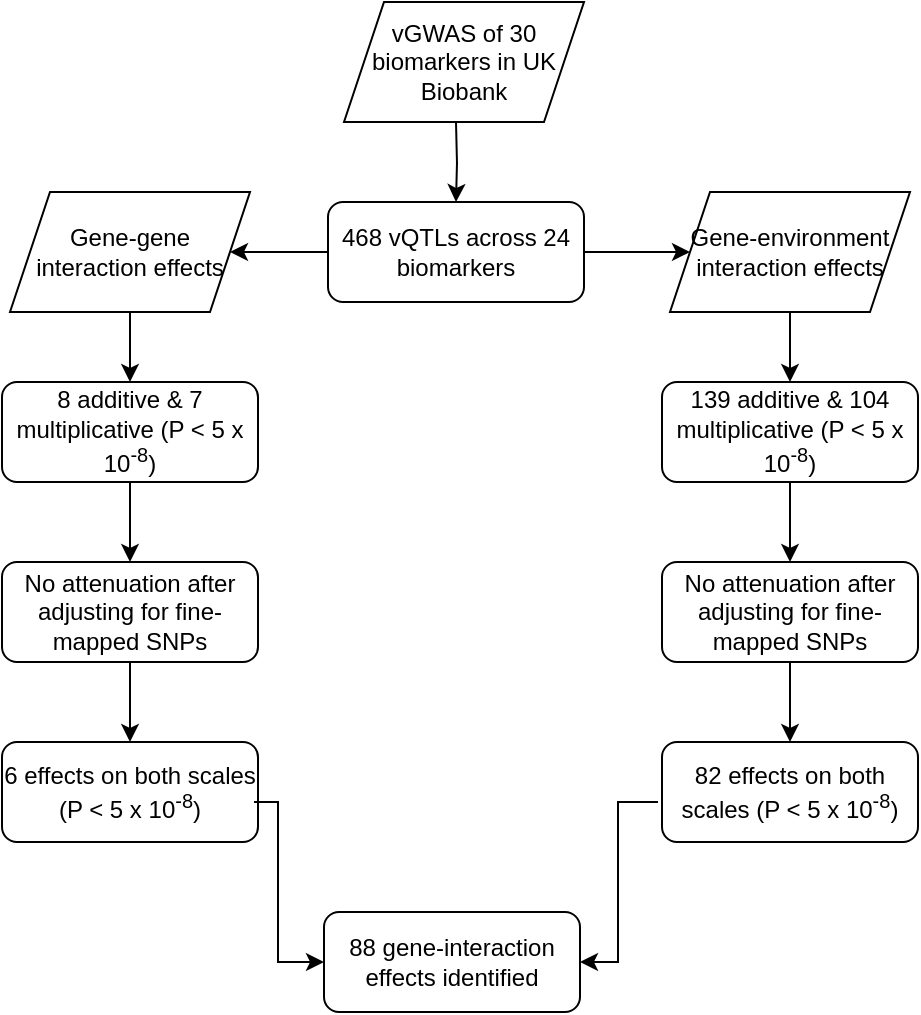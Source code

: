 <mxfile version="14.1.8" type="device"><diagram id="C5RBs43oDa-KdzZeNtuy" name="Page-1"><mxGraphModel dx="946" dy="680" grid="1" gridSize="10" guides="1" tooltips="1" connect="1" arrows="1" fold="1" page="1" pageScale="1" pageWidth="827" pageHeight="1169" math="0" shadow="0"><root><mxCell id="WIyWlLk6GJQsqaUBKTNV-0"/><mxCell id="WIyWlLk6GJQsqaUBKTNV-1" parent="WIyWlLk6GJQsqaUBKTNV-0"/><mxCell id="9h4LxpxPoOwC8ygqIhdZ-1" value="" style="edgeStyle=orthogonalEdgeStyle;rounded=0;orthogonalLoop=1;jettySize=auto;html=1;" parent="WIyWlLk6GJQsqaUBKTNV-1" edge="1"><mxGeometry relative="1" as="geometry"><mxPoint x="412" y="100" as="targetPoint"/><mxPoint x="412" y="60" as="sourcePoint"/></mxGeometry></mxCell><mxCell id="N2D9HyHjtGOQBH1ScrSV-3" style="edgeStyle=orthogonalEdgeStyle;rounded=0;orthogonalLoop=1;jettySize=auto;html=1;exitX=1;exitY=0.5;exitDx=0;exitDy=0;entryX=0;entryY=0.5;entryDx=0;entryDy=0;" parent="WIyWlLk6GJQsqaUBKTNV-1" source="N2D9HyHjtGOQBH1ScrSV-0" target="ZyxKb0MDO7feKRZj4OXg-4" edge="1"><mxGeometry relative="1" as="geometry"><mxPoint x="515" y="125" as="targetPoint"/></mxGeometry></mxCell><mxCell id="N2D9HyHjtGOQBH1ScrSV-11" value="" style="edgeStyle=orthogonalEdgeStyle;rounded=0;orthogonalLoop=1;jettySize=auto;html=1;entryX=1;entryY=0.5;entryDx=0;entryDy=0;" parent="WIyWlLk6GJQsqaUBKTNV-1" source="N2D9HyHjtGOQBH1ScrSV-0" target="ZyxKb0MDO7feKRZj4OXg-3" edge="1"><mxGeometry relative="1" as="geometry"><mxPoint x="313" y="125" as="targetPoint"/></mxGeometry></mxCell><mxCell id="N2D9HyHjtGOQBH1ScrSV-0" value="468 vQTLs across 24 biomarkers" style="rounded=1;whiteSpace=wrap;html=1;fontSize=12;glass=0;strokeWidth=1;shadow=0;" parent="WIyWlLk6GJQsqaUBKTNV-1" vertex="1"><mxGeometry x="348" y="100" width="128" height="50" as="geometry"/></mxCell><mxCell id="N2D9HyHjtGOQBH1ScrSV-5" value="" style="edgeStyle=orthogonalEdgeStyle;rounded=0;orthogonalLoop=1;jettySize=auto;html=1;exitX=0.5;exitY=1;exitDx=0;exitDy=0;" parent="WIyWlLk6GJQsqaUBKTNV-1" source="ZyxKb0MDO7feKRZj4OXg-4" target="N2D9HyHjtGOQBH1ScrSV-4" edge="1"><mxGeometry relative="1" as="geometry"><mxPoint x="579" y="150" as="sourcePoint"/></mxGeometry></mxCell><mxCell id="N2D9HyHjtGOQBH1ScrSV-7" value="" style="edgeStyle=orthogonalEdgeStyle;rounded=0;orthogonalLoop=1;jettySize=auto;html=1;" parent="WIyWlLk6GJQsqaUBKTNV-1" source="N2D9HyHjtGOQBH1ScrSV-4" edge="1"><mxGeometry relative="1" as="geometry"><mxPoint x="579" y="280" as="targetPoint"/></mxGeometry></mxCell><mxCell id="N2D9HyHjtGOQBH1ScrSV-4" value="139 additive &amp;amp; 104 multiplicative (P &amp;lt; 5 x 10&lt;sup&gt;-8&lt;/sup&gt;)" style="rounded=1;whiteSpace=wrap;html=1;fontSize=12;glass=0;strokeWidth=1;shadow=0;" parent="WIyWlLk6GJQsqaUBKTNV-1" vertex="1"><mxGeometry x="515" y="190" width="128" height="50" as="geometry"/></mxCell><mxCell id="N2D9HyHjtGOQBH1ScrSV-18" value="" style="edgeStyle=orthogonalEdgeStyle;rounded=0;orthogonalLoop=1;jettySize=auto;html=1;exitX=0.5;exitY=1;exitDx=0;exitDy=0;" parent="WIyWlLk6GJQsqaUBKTNV-1" source="ZyxKb0MDO7feKRZj4OXg-3" target="N2D9HyHjtGOQBH1ScrSV-17" edge="1"><mxGeometry relative="1" as="geometry"><mxPoint x="249" y="150" as="sourcePoint"/></mxGeometry></mxCell><mxCell id="N2D9HyHjtGOQBH1ScrSV-13" value="82 effects on both scales (P &amp;lt; 5 x 10&lt;sup&gt;-8&lt;/sup&gt;)" style="rounded=1;whiteSpace=wrap;html=1;fontSize=12;glass=0;strokeWidth=1;shadow=0;" parent="WIyWlLk6GJQsqaUBKTNV-1" vertex="1"><mxGeometry x="515" y="370" width="128" height="50" as="geometry"/></mxCell><mxCell id="N2D9HyHjtGOQBH1ScrSV-31" style="edgeStyle=orthogonalEdgeStyle;rounded=0;orthogonalLoop=1;jettySize=auto;html=1;entryX=1;entryY=0.5;entryDx=0;entryDy=0;" parent="WIyWlLk6GJQsqaUBKTNV-1" target="N2D9HyHjtGOQBH1ScrSV-26" edge="1"><mxGeometry relative="1" as="geometry"><Array as="points"><mxPoint x="493" y="400"/><mxPoint x="493" y="480"/></Array><mxPoint x="513" y="400" as="sourcePoint"/></mxGeometry></mxCell><mxCell id="N2D9HyHjtGOQBH1ScrSV-16" value="" style="edgeStyle=orthogonalEdgeStyle;rounded=0;orthogonalLoop=1;jettySize=auto;html=1;" parent="WIyWlLk6GJQsqaUBKTNV-1" source="N2D9HyHjtGOQBH1ScrSV-15" target="N2D9HyHjtGOQBH1ScrSV-13" edge="1"><mxGeometry relative="1" as="geometry"/></mxCell><mxCell id="N2D9HyHjtGOQBH1ScrSV-15" value="No attenuation after adjusting for fine-mapped SNPs" style="rounded=1;whiteSpace=wrap;html=1;fontSize=12;glass=0;strokeWidth=1;shadow=0;" parent="WIyWlLk6GJQsqaUBKTNV-1" vertex="1"><mxGeometry x="515" y="280" width="128" height="50" as="geometry"/></mxCell><mxCell id="N2D9HyHjtGOQBH1ScrSV-20" value="" style="edgeStyle=orthogonalEdgeStyle;rounded=0;orthogonalLoop=1;jettySize=auto;html=1;" parent="WIyWlLk6GJQsqaUBKTNV-1" source="N2D9HyHjtGOQBH1ScrSV-17" target="N2D9HyHjtGOQBH1ScrSV-19" edge="1"><mxGeometry relative="1" as="geometry"/></mxCell><mxCell id="N2D9HyHjtGOQBH1ScrSV-17" value="8 additive &amp;amp; 7 multiplicative (P &amp;lt; 5 x 10&lt;sup&gt;-8&lt;/sup&gt;)" style="rounded=1;whiteSpace=wrap;html=1;fontSize=12;glass=0;strokeWidth=1;shadow=0;" parent="WIyWlLk6GJQsqaUBKTNV-1" vertex="1"><mxGeometry x="185" y="190" width="128" height="50" as="geometry"/></mxCell><mxCell id="N2D9HyHjtGOQBH1ScrSV-23" value="" style="edgeStyle=orthogonalEdgeStyle;rounded=0;orthogonalLoop=1;jettySize=auto;html=1;" parent="WIyWlLk6GJQsqaUBKTNV-1" source="N2D9HyHjtGOQBH1ScrSV-19" target="N2D9HyHjtGOQBH1ScrSV-22" edge="1"><mxGeometry relative="1" as="geometry"/></mxCell><mxCell id="N2D9HyHjtGOQBH1ScrSV-19" value="No attenuation after adjusting for fine-mapped SNPs" style="rounded=1;whiteSpace=wrap;html=1;fontSize=12;glass=0;strokeWidth=1;shadow=0;" parent="WIyWlLk6GJQsqaUBKTNV-1" vertex="1"><mxGeometry x="185" y="280" width="128" height="50" as="geometry"/></mxCell><mxCell id="N2D9HyHjtGOQBH1ScrSV-22" value="6 effects on both scales (P &amp;lt; 5 x 10&lt;sup&gt;-8&lt;/sup&gt;)" style="rounded=1;whiteSpace=wrap;html=1;fontSize=12;glass=0;strokeWidth=1;shadow=0;" parent="WIyWlLk6GJQsqaUBKTNV-1" vertex="1"><mxGeometry x="185" y="370" width="128" height="50" as="geometry"/></mxCell><mxCell id="N2D9HyHjtGOQBH1ScrSV-32" style="edgeStyle=orthogonalEdgeStyle;rounded=0;orthogonalLoop=1;jettySize=auto;html=1;entryX=0;entryY=0.5;entryDx=0;entryDy=0;" parent="WIyWlLk6GJQsqaUBKTNV-1" target="N2D9HyHjtGOQBH1ScrSV-26" edge="1"><mxGeometry relative="1" as="geometry"><Array as="points"><mxPoint x="323" y="400"/><mxPoint x="323" y="480"/></Array><mxPoint x="311" y="400" as="sourcePoint"/></mxGeometry></mxCell><mxCell id="N2D9HyHjtGOQBH1ScrSV-26" value="88 gene-interaction effects identified" style="rounded=1;whiteSpace=wrap;html=1;fontSize=12;glass=0;strokeWidth=1;shadow=0;" parent="WIyWlLk6GJQsqaUBKTNV-1" vertex="1"><mxGeometry x="346" y="455" width="128" height="50" as="geometry"/></mxCell><mxCell id="ZyxKb0MDO7feKRZj4OXg-2" value="&lt;span&gt;vGWAS of 30 biomarkers in UK Biobank&lt;/span&gt;" style="shape=parallelogram;perimeter=parallelogramPerimeter;whiteSpace=wrap;html=1;fixedSize=1;" vertex="1" parent="WIyWlLk6GJQsqaUBKTNV-1"><mxGeometry x="356" width="120" height="60" as="geometry"/></mxCell><mxCell id="ZyxKb0MDO7feKRZj4OXg-3" value="&lt;span&gt;Gene-gene interaction effects&lt;/span&gt;" style="shape=parallelogram;perimeter=parallelogramPerimeter;whiteSpace=wrap;html=1;fixedSize=1;" vertex="1" parent="WIyWlLk6GJQsqaUBKTNV-1"><mxGeometry x="189" y="95" width="120" height="60" as="geometry"/></mxCell><mxCell id="ZyxKb0MDO7feKRZj4OXg-4" value="&lt;span&gt;Gene-environment interaction effects&lt;/span&gt;" style="shape=parallelogram;perimeter=parallelogramPerimeter;whiteSpace=wrap;html=1;fixedSize=1;" vertex="1" parent="WIyWlLk6GJQsqaUBKTNV-1"><mxGeometry x="519" y="95" width="120" height="60" as="geometry"/></mxCell></root></mxGraphModel></diagram></mxfile>